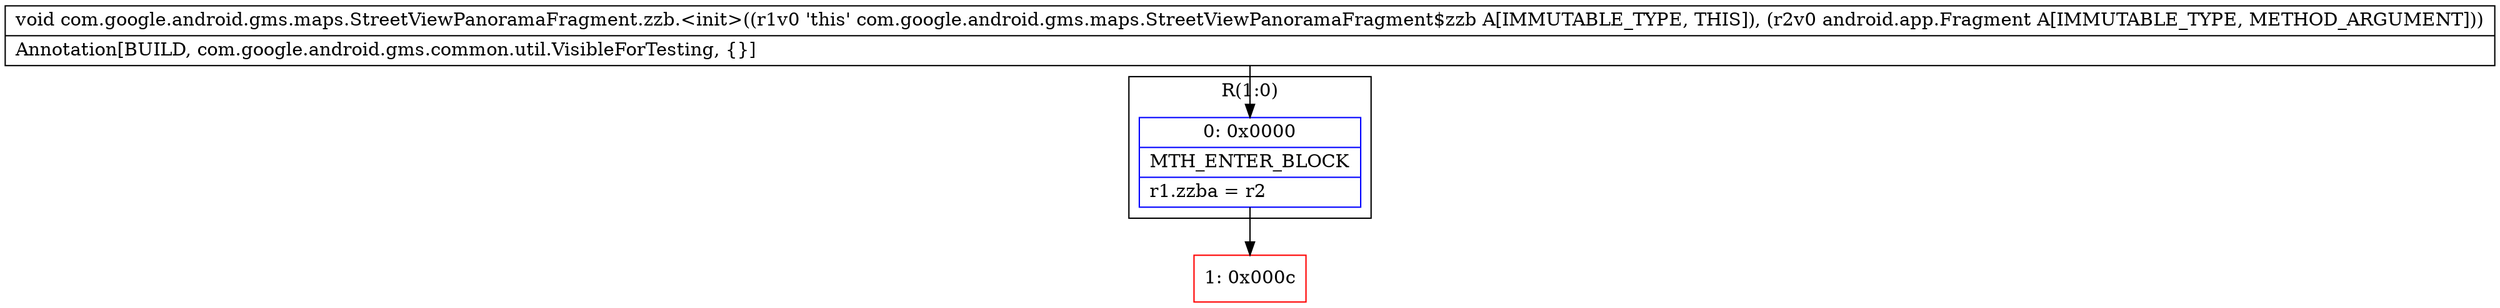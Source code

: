 digraph "CFG forcom.google.android.gms.maps.StreetViewPanoramaFragment.zzb.\<init\>(Landroid\/app\/Fragment;)V" {
subgraph cluster_Region_429653251 {
label = "R(1:0)";
node [shape=record,color=blue];
Node_0 [shape=record,label="{0\:\ 0x0000|MTH_ENTER_BLOCK\l|r1.zzba = r2\l}"];
}
Node_1 [shape=record,color=red,label="{1\:\ 0x000c}"];
MethodNode[shape=record,label="{void com.google.android.gms.maps.StreetViewPanoramaFragment.zzb.\<init\>((r1v0 'this' com.google.android.gms.maps.StreetViewPanoramaFragment$zzb A[IMMUTABLE_TYPE, THIS]), (r2v0 android.app.Fragment A[IMMUTABLE_TYPE, METHOD_ARGUMENT]))  | Annotation[BUILD, com.google.android.gms.common.util.VisibleForTesting, \{\}]\l}"];
MethodNode -> Node_0;
Node_0 -> Node_1;
}

